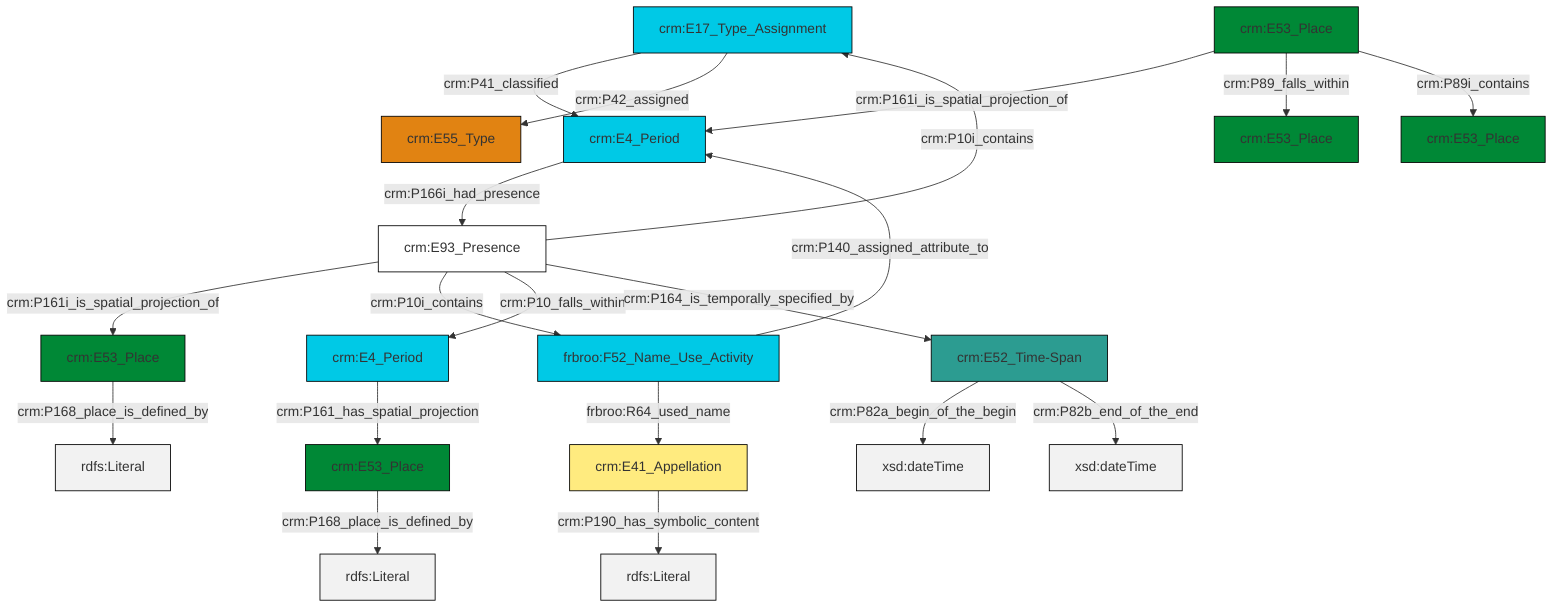 graph TD
classDef Literal fill:#f2f2f2,stroke:#000000;
classDef CRM_Entity fill:#FFFFFF,stroke:#000000;
classDef Temporal_Entity fill:#00C9E6, stroke:#000000;
classDef Type fill:#E18312, stroke:#000000;
classDef Time-Span fill:#2C9C91, stroke:#000000;
classDef Appellation fill:#FFEB7F, stroke:#000000;
classDef Place fill:#008836, stroke:#000000;
classDef Persistent_Item fill:#B266B2, stroke:#000000;
classDef Conceptual_Object fill:#FFD700, stroke:#000000;
classDef Physical_Thing fill:#D2B48C, stroke:#000000;
classDef Actor fill:#f58aad, stroke:#000000;
classDef PC_Classes fill:#4ce600, stroke:#000000;
classDef Multi fill:#cccccc,stroke:#000000;

0["crm:E17_Type_Assignment"]:::Temporal_Entity -->|crm:P41_classified| 1["crm:E4_Period"]:::Temporal_Entity
4["frbroo:F52_Name_Use_Activity"]:::Temporal_Entity -->|frbroo:R64_used_name| 5["crm:E41_Appellation"]:::Appellation
6["crm:E4_Period"]:::Temporal_Entity -->|crm:P161_has_spatial_projection| 7["crm:E53_Place"]:::Place
8["crm:E53_Place"]:::Place -->|crm:P161i_is_spatial_projection_of| 1["crm:E4_Period"]:::Temporal_Entity
8["crm:E53_Place"]:::Place -->|crm:P89_falls_within| 10["crm:E53_Place"]:::Place
11["crm:E93_Presence"]:::CRM_Entity -->|crm:P161i_is_spatial_projection_of| 12["crm:E53_Place"]:::Place
7["crm:E53_Place"]:::Place -->|crm:P168_place_is_defined_by| 14[rdfs:Literal]:::Literal
11["crm:E93_Presence"]:::CRM_Entity -->|crm:P10i_contains| 4["frbroo:F52_Name_Use_Activity"]:::Temporal_Entity
5["crm:E41_Appellation"]:::Appellation -->|crm:P190_has_symbolic_content| 16[rdfs:Literal]:::Literal
1["crm:E4_Period"]:::Temporal_Entity -->|crm:P166i_had_presence| 11["crm:E93_Presence"]:::CRM_Entity
8["crm:E53_Place"]:::Place -->|crm:P89i_contains| 19["crm:E53_Place"]:::Place
11["crm:E93_Presence"]:::CRM_Entity -->|crm:P10i_contains| 0["crm:E17_Type_Assignment"]:::Temporal_Entity
17["crm:E52_Time-Span"]:::Time-Span -->|crm:P82a_begin_of_the_begin| 22[xsd:dateTime]:::Literal
11["crm:E93_Presence"]:::CRM_Entity -->|crm:P10_falls_within| 6["crm:E4_Period"]:::Temporal_Entity
11["crm:E93_Presence"]:::CRM_Entity -->|crm:P164_is_temporally_specified_by| 17["crm:E52_Time-Span"]:::Time-Span
12["crm:E53_Place"]:::Place -->|crm:P168_place_is_defined_by| 25[rdfs:Literal]:::Literal
17["crm:E52_Time-Span"]:::Time-Span -->|crm:P82b_end_of_the_end| 28[xsd:dateTime]:::Literal
4["frbroo:F52_Name_Use_Activity"]:::Temporal_Entity -->|crm:P140_assigned_attribute_to| 1["crm:E4_Period"]:::Temporal_Entity
0["crm:E17_Type_Assignment"]:::Temporal_Entity -->|crm:P42_assigned| 2["crm:E55_Type"]:::Type